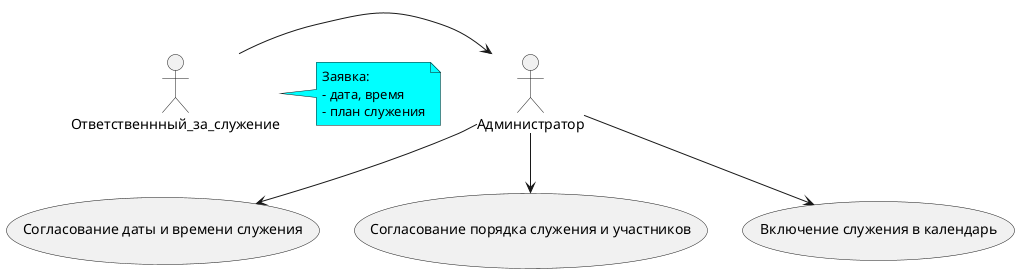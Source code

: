 @startuml first-use

actor Администратор
actor Ответственнный_за_служение

(Согласование даты и времени служения) as (check_resources)
(Согласование порядка служения и участников) as (add_event)
(Включение служения в календарь) as (publishing)

Ответственнный_за_служение -> Администратор
note right of Ответственнный_за_служение #Aqua : Заявка: \n- дата, время\n- план служения

Администратор --> check_resources
Администратор --> add_event
Администратор --> publishing

@enduml
